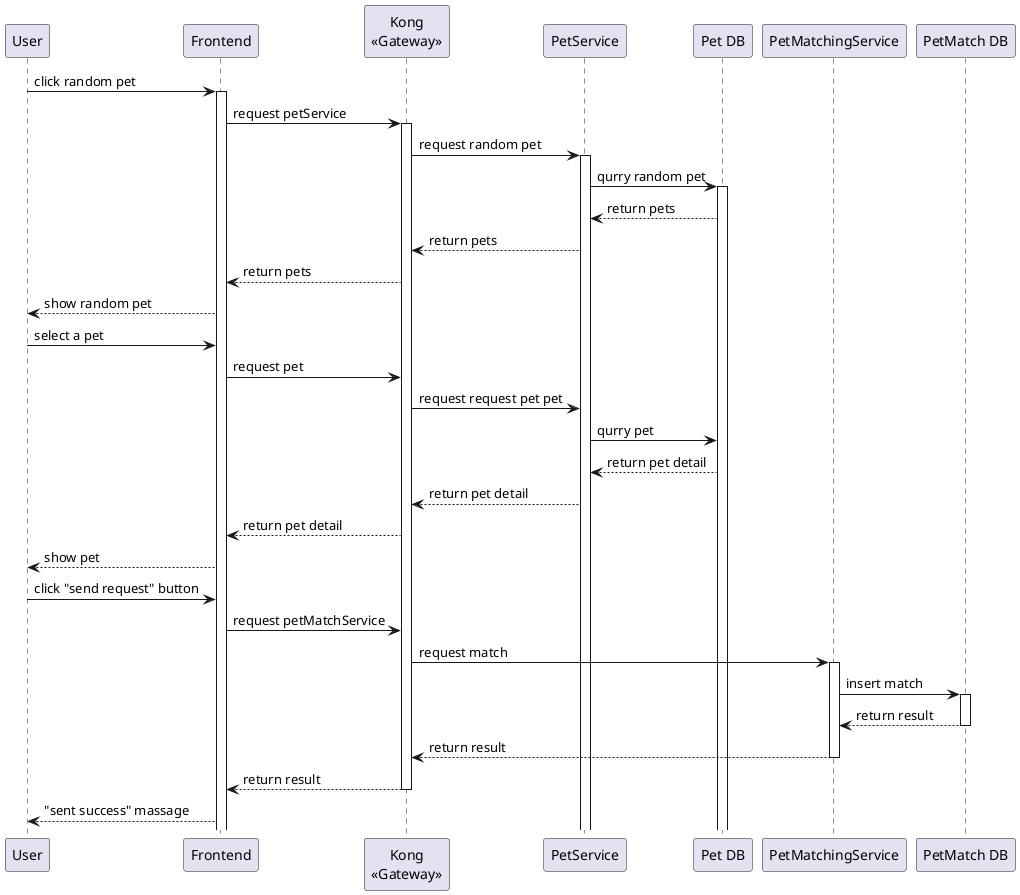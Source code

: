 @startuml Matching

participant "User" as user
participant "Frontend" as frontend
participant "Kong\n<<Gateway>>" as gateway
participant "PetService" as petService
participant "Pet DB" as petdb
participant "PetMatchingService" as petmatchservice
participant "PetMatch DB" as petmatchdb
 
user -> frontend ++: click random pet
frontend -> gateway ++: request petService
gateway -> petService ++: request random pet
petService -> petdb ++: qurry random pet
petdb --> petService:  return pets
petService --> gateway:  return pets
gateway --> frontend: return pets
frontend --> user: show random pet
user -> frontend: select a pet
frontend -> gateway : request pet
gateway -> petService : request request pet pet
petService -> petdb : qurry pet
petdb --> petService: return pet detail
petService --> gateway : return pet detail
gateway --> frontend : return pet detail
frontend --> user : show pet

user -> frontend : click "send request" button
frontend -> gateway : request petMatchService
gateway -> petmatchservice ++: request match
petmatchservice -> petmatchdb ++: insert match
petmatchdb --> petmatchservice --: return result
petmatchservice --> gateway --: return result
gateway --> frontend --: return result
frontend --> user : "sent success" massage






 
@enduml